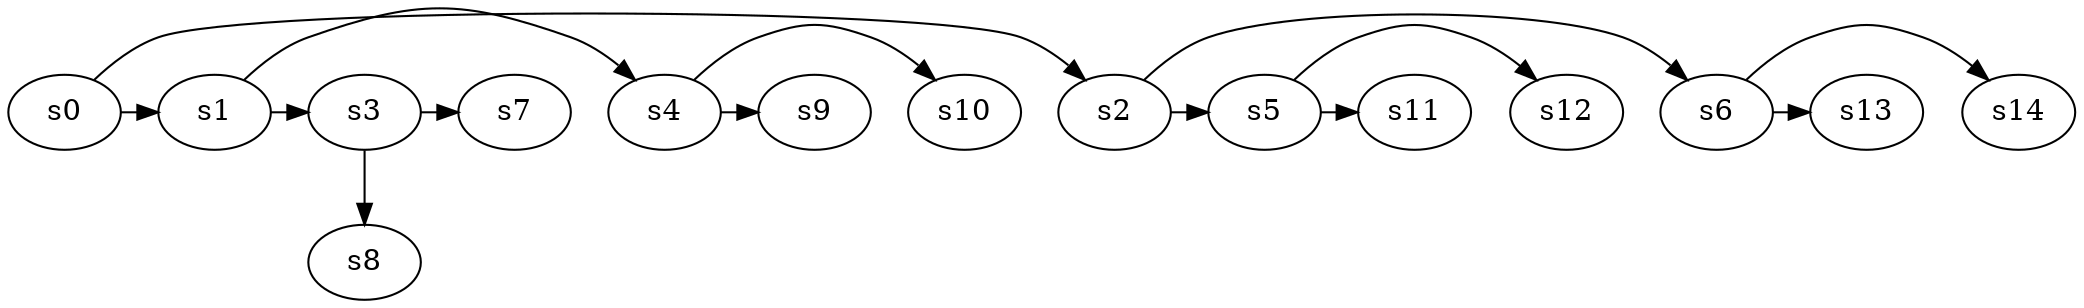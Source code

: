digraph game_0253_branch_4_2 {
    s0 [name="s0", player=0];
    s1 [name="s1", player=0];
    s2 [name="s2", player=1];
    s3 [name="s3", player=1];
    s4 [name="s4", player=1];
    s5 [name="s5", player=0];
    s6 [name="s6", player=1];
    s7 [name="s7", player=0, target=1];
    s8 [name="s8", player=0];
    s9 [name="s9", player=0];
    s10 [name="s10", player=0, target=1];
    s11 [name="s11", player=1];
    s12 [name="s12", player=0];
    s13 [name="s13", player=0];
    s14 [name="s14", player=0];

    s0 -> s1 [constraint="time % 2 == 1"];
    s0 -> s2 [constraint="time == 0 || time == 1 || time == 4 || time == 5"];
    s1 -> s3 [constraint="time % 6 == 3"];
    s1 -> s4 [constraint="time % 2 == 0"];
    s2 -> s5 [constraint="time == 0"];
    s2 -> s6 [constraint="time == 3 || time == 4 || time == 9 || time == 14"];
    s3 -> s7 [constraint="!(time % 5 == 0)"];
    s3 -> s8;
    s4 -> s9 [constraint="!(time % 4 == 0)"];
    s4 -> s10 [constraint="time == 1 || time == 7"];
    s5 -> s11 [constraint="time == 14"];
    s5 -> s12 [constraint="!(time % 3 == 0)"];
    s6 -> s13 [constraint="time == 0 || time == 1 || time == 3 || time == 12"];
    s6 -> s14 [constraint="!(time % 3 == 0)"];
}
